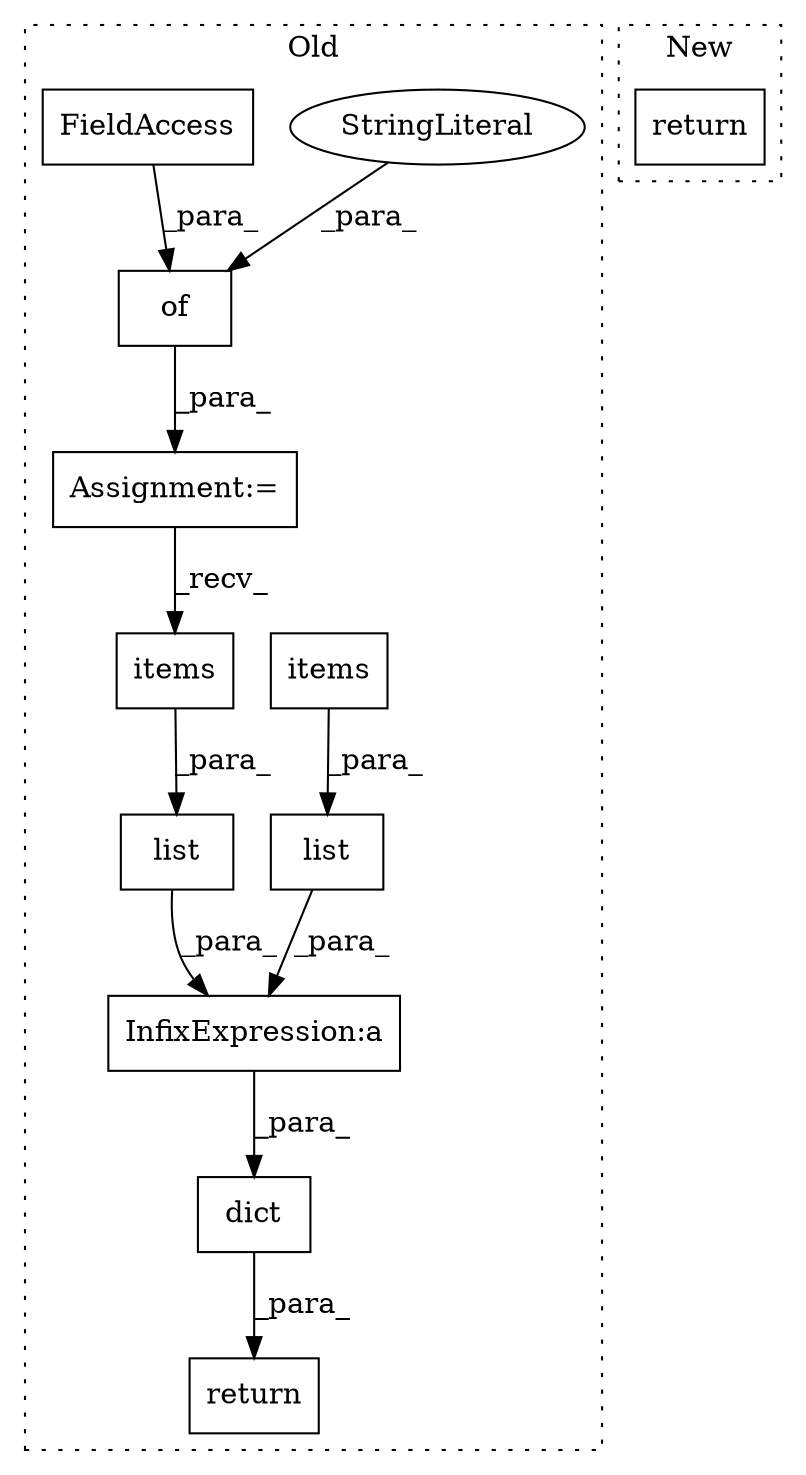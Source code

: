 digraph G {
subgraph cluster0 {
1 [label="list" a="32" s="40816,40835" l="5,1" shape="box"];
3 [label="return" a="41" s="40776" l="7" shape="box"];
4 [label="list" a="32" s="40788,40812" l="5,1" shape="box"];
5 [label="dict" a="32" s="40783,40836" l="5,1" shape="box"];
6 [label="InfixExpression:a" a="27" s="40813" l="3" shape="box"];
7 [label="items" a="32" s="40805" l="7" shape="box"];
8 [label="of" a="32" s="40689,40716" l="3,1" shape="box"];
9 [label="StringLiteral" a="45" s="40692" l="10" shape="ellipse"];
10 [label="items" a="32" s="40828" l="7" shape="box"];
11 [label="FieldAccess" a="22" s="40703" l="13" shape="box"];
12 [label="Assignment:=" a="7" s="40684" l="1" shape="box"];
label = "Old";
style="dotted";
}
subgraph cluster1 {
2 [label="return" a="41" s="42569" l="7" shape="box"];
label = "New";
style="dotted";
}
1 -> 6 [label="_para_"];
4 -> 6 [label="_para_"];
5 -> 3 [label="_para_"];
6 -> 5 [label="_para_"];
7 -> 4 [label="_para_"];
8 -> 12 [label="_para_"];
9 -> 8 [label="_para_"];
10 -> 1 [label="_para_"];
11 -> 8 [label="_para_"];
12 -> 10 [label="_recv_"];
}